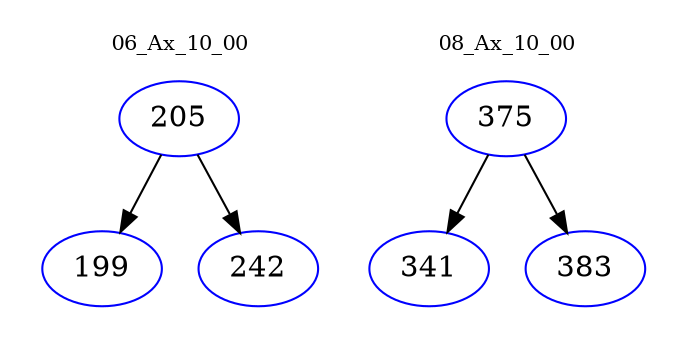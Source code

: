 digraph{
subgraph cluster_0 {
color = white
label = "06_Ax_10_00";
fontsize=10;
T0_205 [label="205", color="blue"]
T0_205 -> T0_199 [color="black"]
T0_199 [label="199", color="blue"]
T0_205 -> T0_242 [color="black"]
T0_242 [label="242", color="blue"]
}
subgraph cluster_1 {
color = white
label = "08_Ax_10_00";
fontsize=10;
T1_375 [label="375", color="blue"]
T1_375 -> T1_341 [color="black"]
T1_341 [label="341", color="blue"]
T1_375 -> T1_383 [color="black"]
T1_383 [label="383", color="blue"]
}
}
